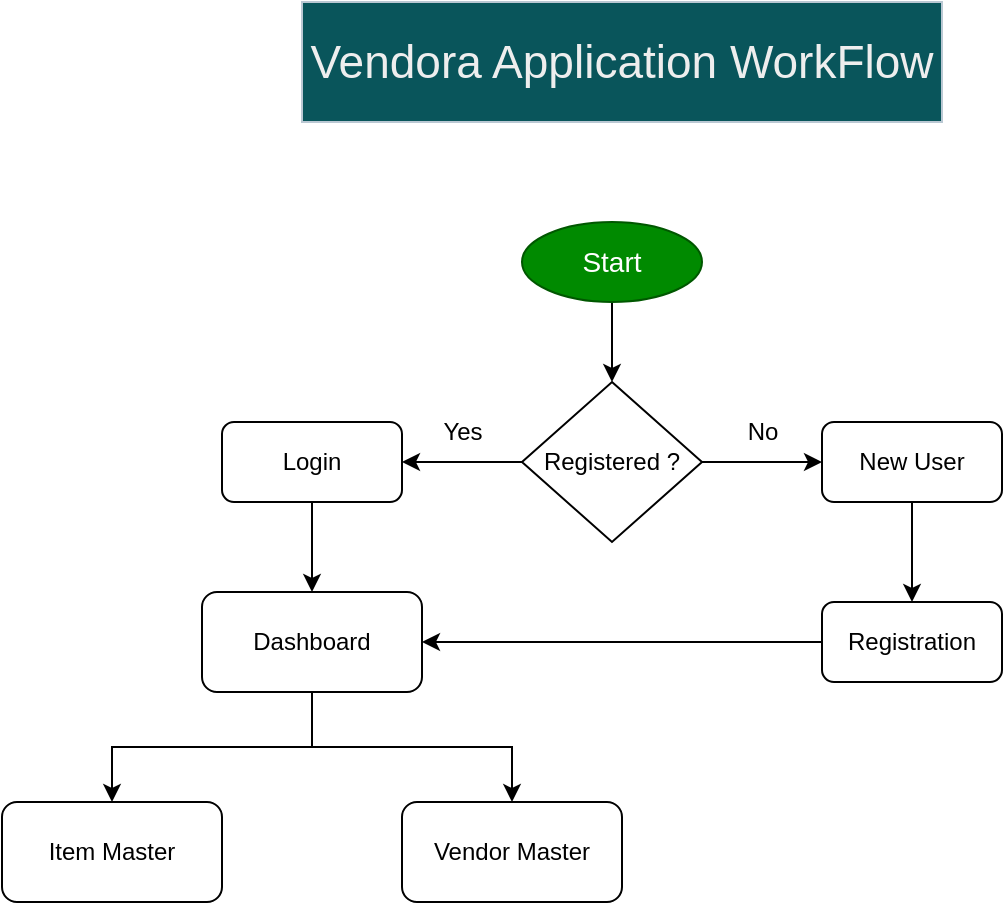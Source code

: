 <mxfile version="24.9.2">
  <diagram id="C5RBs43oDa-KdzZeNtuy" name="Page-1">
    <mxGraphModel dx="1323" dy="687" grid="1" gridSize="10" guides="1" tooltips="1" connect="1" arrows="1" fold="1" page="1" pageScale="1" pageWidth="1169" pageHeight="1654" background="none" math="0" shadow="0">
      <root>
        <mxCell id="WIyWlLk6GJQsqaUBKTNV-0" />
        <mxCell id="WIyWlLk6GJQsqaUBKTNV-1" parent="WIyWlLk6GJQsqaUBKTNV-0" />
        <mxCell id="H0ZH2b96q6sk3cJOSCIK-0" value="&lt;font style=&quot;font-size: 23px;&quot;&gt;Vendora Application WorkFlow&lt;/font&gt;" style="rounded=0;whiteSpace=wrap;html=1;labelBackgroundColor=none;fillColor=#09555B;strokeColor=#BAC8D3;fontColor=#EEEEEE;" parent="WIyWlLk6GJQsqaUBKTNV-1" vertex="1">
          <mxGeometry x="430" y="10" width="320" height="60" as="geometry" />
        </mxCell>
        <mxCell id="k7PWy4P7F-KXpjFMV805-2" style="edgeStyle=orthogonalEdgeStyle;rounded=0;orthogonalLoop=1;jettySize=auto;html=1;exitX=0.5;exitY=1;exitDx=0;exitDy=0;entryX=0.5;entryY=0;entryDx=0;entryDy=0;" parent="WIyWlLk6GJQsqaUBKTNV-1" source="k7PWy4P7F-KXpjFMV805-0" target="k7PWy4P7F-KXpjFMV805-1" edge="1">
          <mxGeometry relative="1" as="geometry" />
        </mxCell>
        <mxCell id="k7PWy4P7F-KXpjFMV805-0" value="&lt;font style=&quot;font-size: 14px;&quot;&gt;Start&lt;/font&gt;" style="ellipse;whiteSpace=wrap;html=1;fillColor=#008a00;strokeColor=#005700;fontColor=#ffffff;" parent="WIyWlLk6GJQsqaUBKTNV-1" vertex="1">
          <mxGeometry x="540" y="120" width="90" height="40" as="geometry" />
        </mxCell>
        <mxCell id="k7PWy4P7F-KXpjFMV805-5" style="edgeStyle=orthogonalEdgeStyle;rounded=0;orthogonalLoop=1;jettySize=auto;html=1;exitX=0;exitY=0.5;exitDx=0;exitDy=0;entryX=1;entryY=0.5;entryDx=0;entryDy=0;" parent="WIyWlLk6GJQsqaUBKTNV-1" source="k7PWy4P7F-KXpjFMV805-1" target="k7PWy4P7F-KXpjFMV805-3" edge="1">
          <mxGeometry relative="1" as="geometry" />
        </mxCell>
        <mxCell id="k7PWy4P7F-KXpjFMV805-6" style="edgeStyle=orthogonalEdgeStyle;rounded=0;orthogonalLoop=1;jettySize=auto;html=1;exitX=1;exitY=0.5;exitDx=0;exitDy=0;entryX=0;entryY=0.5;entryDx=0;entryDy=0;" parent="WIyWlLk6GJQsqaUBKTNV-1" source="k7PWy4P7F-KXpjFMV805-1" target="k7PWy4P7F-KXpjFMV805-4" edge="1">
          <mxGeometry relative="1" as="geometry" />
        </mxCell>
        <mxCell id="k7PWy4P7F-KXpjFMV805-1" value="Registered ?" style="rhombus;whiteSpace=wrap;html=1;" parent="WIyWlLk6GJQsqaUBKTNV-1" vertex="1">
          <mxGeometry x="540" y="200" width="90" height="80" as="geometry" />
        </mxCell>
        <mxCell id="mg_qh-bY2OpJn6G6VID9-0" style="edgeStyle=orthogonalEdgeStyle;rounded=0;orthogonalLoop=1;jettySize=auto;html=1;exitX=0.5;exitY=1;exitDx=0;exitDy=0;entryX=0.5;entryY=0;entryDx=0;entryDy=0;" edge="1" parent="WIyWlLk6GJQsqaUBKTNV-1" source="k7PWy4P7F-KXpjFMV805-3" target="k7PWy4P7F-KXpjFMV805-12">
          <mxGeometry relative="1" as="geometry" />
        </mxCell>
        <mxCell id="k7PWy4P7F-KXpjFMV805-3" value="Login" style="rounded=1;whiteSpace=wrap;html=1;" parent="WIyWlLk6GJQsqaUBKTNV-1" vertex="1">
          <mxGeometry x="390" y="220" width="90" height="40" as="geometry" />
        </mxCell>
        <mxCell id="k7PWy4P7F-KXpjFMV805-11" style="edgeStyle=orthogonalEdgeStyle;rounded=0;orthogonalLoop=1;jettySize=auto;html=1;exitX=0.5;exitY=1;exitDx=0;exitDy=0;entryX=0.5;entryY=0;entryDx=0;entryDy=0;" parent="WIyWlLk6GJQsqaUBKTNV-1" source="k7PWy4P7F-KXpjFMV805-4" target="k7PWy4P7F-KXpjFMV805-10" edge="1">
          <mxGeometry relative="1" as="geometry" />
        </mxCell>
        <mxCell id="k7PWy4P7F-KXpjFMV805-4" value="New User" style="rounded=1;whiteSpace=wrap;html=1;" parent="WIyWlLk6GJQsqaUBKTNV-1" vertex="1">
          <mxGeometry x="690" y="220" width="90" height="40" as="geometry" />
        </mxCell>
        <mxCell id="k7PWy4P7F-KXpjFMV805-7" value="Yes" style="text;html=1;align=center;verticalAlign=middle;resizable=0;points=[];autosize=1;strokeColor=none;fillColor=none;" parent="WIyWlLk6GJQsqaUBKTNV-1" vertex="1">
          <mxGeometry x="490" y="210" width="40" height="30" as="geometry" />
        </mxCell>
        <mxCell id="k7PWy4P7F-KXpjFMV805-9" value="No" style="text;html=1;align=center;verticalAlign=middle;resizable=0;points=[];autosize=1;strokeColor=none;fillColor=none;" parent="WIyWlLk6GJQsqaUBKTNV-1" vertex="1">
          <mxGeometry x="640" y="210" width="40" height="30" as="geometry" />
        </mxCell>
        <mxCell id="mg_qh-bY2OpJn6G6VID9-1" style="edgeStyle=orthogonalEdgeStyle;rounded=0;orthogonalLoop=1;jettySize=auto;html=1;entryX=1;entryY=0.5;entryDx=0;entryDy=0;" edge="1" parent="WIyWlLk6GJQsqaUBKTNV-1" source="k7PWy4P7F-KXpjFMV805-10" target="k7PWy4P7F-KXpjFMV805-12">
          <mxGeometry relative="1" as="geometry" />
        </mxCell>
        <mxCell id="k7PWy4P7F-KXpjFMV805-10" value="Registration" style="rounded=1;whiteSpace=wrap;html=1;" parent="WIyWlLk6GJQsqaUBKTNV-1" vertex="1">
          <mxGeometry x="690" y="310" width="90" height="40" as="geometry" />
        </mxCell>
        <mxCell id="mg_qh-bY2OpJn6G6VID9-7" style="edgeStyle=orthogonalEdgeStyle;rounded=0;orthogonalLoop=1;jettySize=auto;html=1;exitX=0.5;exitY=1;exitDx=0;exitDy=0;entryX=0.5;entryY=0;entryDx=0;entryDy=0;" edge="1" parent="WIyWlLk6GJQsqaUBKTNV-1" source="k7PWy4P7F-KXpjFMV805-12" target="mg_qh-bY2OpJn6G6VID9-5">
          <mxGeometry relative="1" as="geometry" />
        </mxCell>
        <mxCell id="mg_qh-bY2OpJn6G6VID9-12" style="edgeStyle=orthogonalEdgeStyle;rounded=0;orthogonalLoop=1;jettySize=auto;html=1;exitX=0.5;exitY=1;exitDx=0;exitDy=0;entryX=0.5;entryY=0;entryDx=0;entryDy=0;" edge="1" parent="WIyWlLk6GJQsqaUBKTNV-1" source="k7PWy4P7F-KXpjFMV805-12" target="mg_qh-bY2OpJn6G6VID9-11">
          <mxGeometry relative="1" as="geometry" />
        </mxCell>
        <mxCell id="k7PWy4P7F-KXpjFMV805-12" value="Dashboard" style="rounded=1;whiteSpace=wrap;html=1;" parent="WIyWlLk6GJQsqaUBKTNV-1" vertex="1">
          <mxGeometry x="380" y="305" width="110" height="50" as="geometry" />
        </mxCell>
        <mxCell id="mg_qh-bY2OpJn6G6VID9-5" value="Item Master&lt;span style=&quot;color: rgba(0, 0, 0, 0); font-family: monospace; font-size: 0px; text-align: start; text-wrap-mode: nowrap;&quot;&gt;%3CmxGraphModel%3E%3Croot%3E%3CmxCell%20id%3D%220%22%2F%3E%3CmxCell%20id%3D%221%22%20parent%3D%220%22%2F%3E%3CmxCell%20id%3D%222%22%20value%3D%22Admin%22%20style%3D%22rounded%3D1%3BwhiteSpace%3Dwrap%3Bhtml%3D1%3B%22%20vertex%3D%221%22%20parent%3D%221%22%3E%3CmxGeometry%20x%3D%22240%22%20y%3D%22420%22%20width%3D%22110%22%20height%3D%2250%22%20as%3D%22geometry%22%2F%3E%3C%2FmxCell%3E%3C%2Froot%3E%3C%2FmxGraphModel%3E&lt;/span&gt;" style="rounded=1;whiteSpace=wrap;html=1;" vertex="1" parent="WIyWlLk6GJQsqaUBKTNV-1">
          <mxGeometry x="280" y="410" width="110" height="50" as="geometry" />
        </mxCell>
        <mxCell id="mg_qh-bY2OpJn6G6VID9-11" value="Vendor Master" style="rounded=1;whiteSpace=wrap;html=1;" vertex="1" parent="WIyWlLk6GJQsqaUBKTNV-1">
          <mxGeometry x="480" y="410" width="110" height="50" as="geometry" />
        </mxCell>
      </root>
    </mxGraphModel>
  </diagram>
</mxfile>
